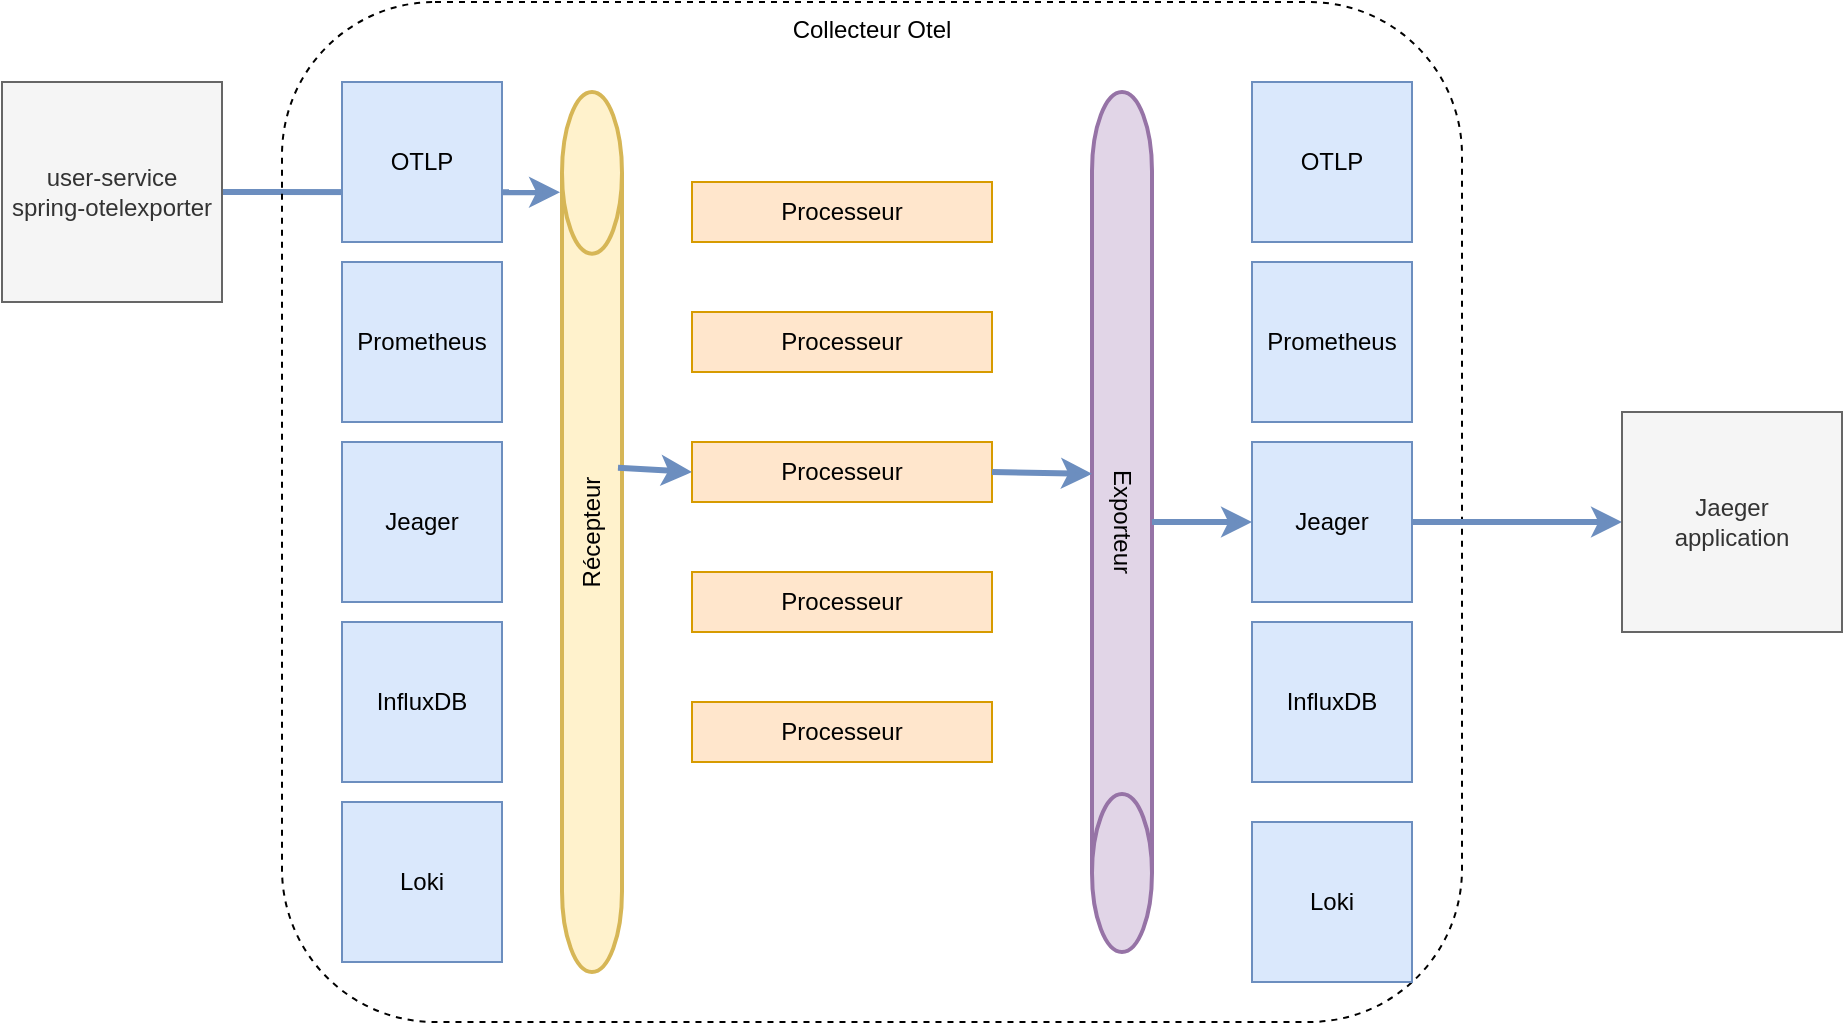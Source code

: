 <mxfile version="21.6.5" type="device">
  <diagram name="Page-1" id="90a13364-a465-7bf4-72fc-28e22215d7a0">
    <mxGraphModel dx="1434" dy="3454" grid="1" gridSize="10" guides="1" tooltips="1" connect="1" arrows="1" fold="1" page="1" pageScale="1.5" pageWidth="1169" pageHeight="826" background="none" math="0" shadow="0">
      <root>
        <mxCell id="0" style=";html=1;" />
        <mxCell id="1" style=";html=1;" parent="0" />
        <mxCell id="M8lXNvVeBNhshQVYNdTv-21" value="" style="endArrow=classic;html=1;rounded=0;strokeWidth=3;fillColor=#dae8fc;strokeColor=#6c8ebf;exitX=1;exitY=0.5;exitDx=0;exitDy=0;entryX=0.886;entryY=-0.033;entryDx=0;entryDy=0;entryPerimeter=0;" parent="1" source="M8lXNvVeBNhshQVYNdTv-30" target="M8lXNvVeBNhshQVYNdTv-9" edge="1">
          <mxGeometry width="50" height="50" relative="1" as="geometry">
            <mxPoint x="140" y="-2340" as="sourcePoint" />
            <mxPoint x="220" y="-2340" as="targetPoint" />
          </mxGeometry>
        </mxCell>
        <mxCell id="M8lXNvVeBNhshQVYNdTv-2" value="Collecteur Otel" style="rounded=1;whiteSpace=wrap;html=1;fillColor=none;dashed=1;align=center;verticalAlign=top;" parent="1" vertex="1">
          <mxGeometry x="170" y="-2420" width="590" height="510" as="geometry" />
        </mxCell>
        <mxCell id="M8lXNvVeBNhshQVYNdTv-6" value="OTLP" style="whiteSpace=wrap;html=1;aspect=fixed;fillColor=#dae8fc;strokeColor=#6c8ebf;" parent="1" vertex="1">
          <mxGeometry x="200" y="-2380" width="80" height="80" as="geometry" />
        </mxCell>
        <mxCell id="M8lXNvVeBNhshQVYNdTv-7" value="Jeager" style="whiteSpace=wrap;html=1;aspect=fixed;fillColor=#dae8fc;strokeColor=#6c8ebf;" parent="1" vertex="1">
          <mxGeometry x="200" y="-2200" width="80" height="80" as="geometry" />
        </mxCell>
        <mxCell id="M8lXNvVeBNhshQVYNdTv-8" value="Prometheus" style="whiteSpace=wrap;html=1;aspect=fixed;fillColor=#dae8fc;strokeColor=#6c8ebf;" parent="1" vertex="1">
          <mxGeometry x="200" y="-2290" width="80" height="80" as="geometry" />
        </mxCell>
        <mxCell id="M8lXNvVeBNhshQVYNdTv-9" value="Récepteur" style="strokeWidth=2;html=1;shape=mxgraph.flowchart.direct_data;whiteSpace=wrap;rotation=-90;fillColor=#fff2cc;strokeColor=#d6b656;" parent="1" vertex="1">
          <mxGeometry x="105" y="-2170" width="440" height="30" as="geometry" />
        </mxCell>
        <mxCell id="M8lXNvVeBNhshQVYNdTv-10" value="Exporteur" style="strokeWidth=2;html=1;shape=mxgraph.flowchart.direct_data;whiteSpace=wrap;rotation=90;fillColor=#e1d5e7;strokeColor=#9673a6;" parent="1" vertex="1">
          <mxGeometry x="375" y="-2175" width="430" height="30" as="geometry" />
        </mxCell>
        <mxCell id="M8lXNvVeBNhshQVYNdTv-11" value="OTLP" style="whiteSpace=wrap;html=1;aspect=fixed;fillColor=#dae8fc;strokeColor=#6c8ebf;" parent="1" vertex="1">
          <mxGeometry x="655" y="-2380" width="80" height="80" as="geometry" />
        </mxCell>
        <mxCell id="M8lXNvVeBNhshQVYNdTv-13" value="Prometheus" style="whiteSpace=wrap;html=1;aspect=fixed;fillColor=#dae8fc;strokeColor=#6c8ebf;" parent="1" vertex="1">
          <mxGeometry x="655" y="-2290" width="80" height="80" as="geometry" />
        </mxCell>
        <mxCell id="M8lXNvVeBNhshQVYNdTv-14" value="Processeur" style="rounded=0;whiteSpace=wrap;html=1;fillColor=#ffe6cc;strokeColor=#d79b00;" parent="1" vertex="1">
          <mxGeometry x="375" y="-2330" width="150" height="30" as="geometry" />
        </mxCell>
        <mxCell id="M8lXNvVeBNhshQVYNdTv-15" value="Processeur" style="rounded=0;whiteSpace=wrap;html=1;fillColor=#ffe6cc;strokeColor=#d79b00;" parent="1" vertex="1">
          <mxGeometry x="375" y="-2265" width="150" height="30" as="geometry" />
        </mxCell>
        <mxCell id="M8lXNvVeBNhshQVYNdTv-16" value="Processeur" style="rounded=0;whiteSpace=wrap;html=1;fillColor=#ffe6cc;strokeColor=#d79b00;" parent="1" vertex="1">
          <mxGeometry x="375" y="-2200" width="150" height="30" as="geometry" />
        </mxCell>
        <mxCell id="M8lXNvVeBNhshQVYNdTv-23" value="" style="endArrow=classic;html=1;rounded=0;strokeWidth=3;fillColor=#dae8fc;strokeColor=#6c8ebf;exitX=0.573;exitY=0.933;exitDx=0;exitDy=0;exitPerimeter=0;entryX=0;entryY=0.5;entryDx=0;entryDy=0;" parent="1" source="M8lXNvVeBNhshQVYNdTv-9" target="M8lXNvVeBNhshQVYNdTv-16" edge="1">
          <mxGeometry width="50" height="50" relative="1" as="geometry">
            <mxPoint x="340" y="-2260" as="sourcePoint" />
            <mxPoint x="322" y="-2327" as="targetPoint" />
          </mxGeometry>
        </mxCell>
        <mxCell id="M8lXNvVeBNhshQVYNdTv-25" value="" style="endArrow=classic;html=1;rounded=0;strokeWidth=3;fillColor=#dae8fc;strokeColor=#6c8ebf;entryX=0.444;entryY=1;entryDx=0;entryDy=0;exitX=1;exitY=0.5;exitDx=0;exitDy=0;entryPerimeter=0;" parent="1" source="M8lXNvVeBNhshQVYNdTv-16" target="M8lXNvVeBNhshQVYNdTv-10" edge="1">
          <mxGeometry width="50" height="50" relative="1" as="geometry">
            <mxPoint x="350" y="-2240" as="sourcePoint" />
            <mxPoint x="380" y="-2240" as="targetPoint" />
          </mxGeometry>
        </mxCell>
        <mxCell id="M8lXNvVeBNhshQVYNdTv-26" value="" style="endArrow=classic;html=1;rounded=0;strokeWidth=3;fillColor=#dae8fc;strokeColor=#6c8ebf;entryX=0;entryY=0.5;entryDx=0;entryDy=0;" parent="1" source="M8lXNvVeBNhshQVYNdTv-10" target="M8lXNvVeBNhshQVYNdTv-12" edge="1">
          <mxGeometry width="50" height="50" relative="1" as="geometry">
            <mxPoint x="530" y="-2240" as="sourcePoint" />
            <mxPoint x="620" y="-2150" as="targetPoint" />
          </mxGeometry>
        </mxCell>
        <mxCell id="M8lXNvVeBNhshQVYNdTv-29" value="" style="endArrow=classic;html=1;rounded=0;strokeWidth=3;fillColor=#dae8fc;strokeColor=#6c8ebf;entryX=0;entryY=0.5;entryDx=0;entryDy=0;" parent="1" source="M8lXNvVeBNhshQVYNdTv-12" target="M8lXNvVeBNhshQVYNdTv-31" edge="1">
          <mxGeometry width="50" height="50" relative="1" as="geometry">
            <mxPoint x="690" y="-2160" as="sourcePoint" />
            <mxPoint x="760" y="-2158" as="targetPoint" />
          </mxGeometry>
        </mxCell>
        <mxCell id="M8lXNvVeBNhshQVYNdTv-30" value="user-service&lt;br&gt;spring-otelexporter" style="whiteSpace=wrap;html=1;aspect=fixed;fillColor=#f5f5f5;strokeColor=#666666;fontColor=#333333;" parent="1" vertex="1">
          <mxGeometry x="30" y="-2380" width="110" height="110" as="geometry" />
        </mxCell>
        <mxCell id="M8lXNvVeBNhshQVYNdTv-31" value="Jaeger &lt;br&gt;application" style="whiteSpace=wrap;html=1;aspect=fixed;fillColor=#f5f5f5;strokeColor=#666666;fontColor=#333333;" parent="1" vertex="1">
          <mxGeometry x="840" y="-2215" width="110" height="110" as="geometry" />
        </mxCell>
        <mxCell id="JbGbTwcSfhXvjF2ks6kp-1" value="InfluxDB" style="whiteSpace=wrap;html=1;aspect=fixed;fillColor=#dae8fc;strokeColor=#6c8ebf;" parent="1" vertex="1">
          <mxGeometry x="200" y="-2110" width="80" height="80" as="geometry" />
        </mxCell>
        <mxCell id="JbGbTwcSfhXvjF2ks6kp-2" value="InfluxDB" style="whiteSpace=wrap;html=1;aspect=fixed;fillColor=#dae8fc;strokeColor=#6c8ebf;" parent="1" vertex="1">
          <mxGeometry x="655" y="-2110" width="80" height="80" as="geometry" />
        </mxCell>
        <mxCell id="JbGbTwcSfhXvjF2ks6kp-3" value="Processeur" style="rounded=0;whiteSpace=wrap;html=1;fillColor=#ffe6cc;strokeColor=#d79b00;" parent="1" vertex="1">
          <mxGeometry x="375" y="-2135" width="150" height="30" as="geometry" />
        </mxCell>
        <mxCell id="JbGbTwcSfhXvjF2ks6kp-4" value="" style="endArrow=classic;html=1;rounded=0;strokeWidth=3;fillColor=#dae8fc;strokeColor=#6c8ebf;entryX=0;entryY=0.5;entryDx=0;entryDy=0;" parent="1" target="M8lXNvVeBNhshQVYNdTv-12" edge="1">
          <mxGeometry width="50" height="50" relative="1" as="geometry">
            <mxPoint x="690" y="-2160" as="sourcePoint" />
            <mxPoint x="840" y="-2160" as="targetPoint" />
          </mxGeometry>
        </mxCell>
        <mxCell id="M8lXNvVeBNhshQVYNdTv-12" value="Jeager" style="whiteSpace=wrap;html=1;aspect=fixed;fillColor=#dae8fc;strokeColor=#6c8ebf;" parent="1" vertex="1">
          <mxGeometry x="655" y="-2200" width="80" height="80" as="geometry" />
        </mxCell>
        <mxCell id="AEmdxWH-u9RJymFtyvVa-1" value="Loki" style="whiteSpace=wrap;html=1;aspect=fixed;fillColor=#dae8fc;strokeColor=#6c8ebf;" vertex="1" parent="1">
          <mxGeometry x="200" y="-2020" width="80" height="80" as="geometry" />
        </mxCell>
        <mxCell id="AEmdxWH-u9RJymFtyvVa-2" value="Loki" style="whiteSpace=wrap;html=1;aspect=fixed;fillColor=#dae8fc;strokeColor=#6c8ebf;" vertex="1" parent="1">
          <mxGeometry x="655" y="-2010" width="80" height="80" as="geometry" />
        </mxCell>
        <mxCell id="AEmdxWH-u9RJymFtyvVa-3" value="Processeur" style="rounded=0;whiteSpace=wrap;html=1;fillColor=#ffe6cc;strokeColor=#d79b00;" vertex="1" parent="1">
          <mxGeometry x="375" y="-2070" width="150" height="30" as="geometry" />
        </mxCell>
        <mxCell id="AEmdxWH-u9RJymFtyvVa-4" style="edgeStyle=orthogonalEdgeStyle;rounded=0;orthogonalLoop=1;jettySize=auto;html=1;exitX=0.5;exitY=1;exitDx=0;exitDy=0;" edge="1" parent="1" source="M8lXNvVeBNhshQVYNdTv-14" target="M8lXNvVeBNhshQVYNdTv-14">
          <mxGeometry relative="1" as="geometry" />
        </mxCell>
      </root>
    </mxGraphModel>
  </diagram>
</mxfile>
